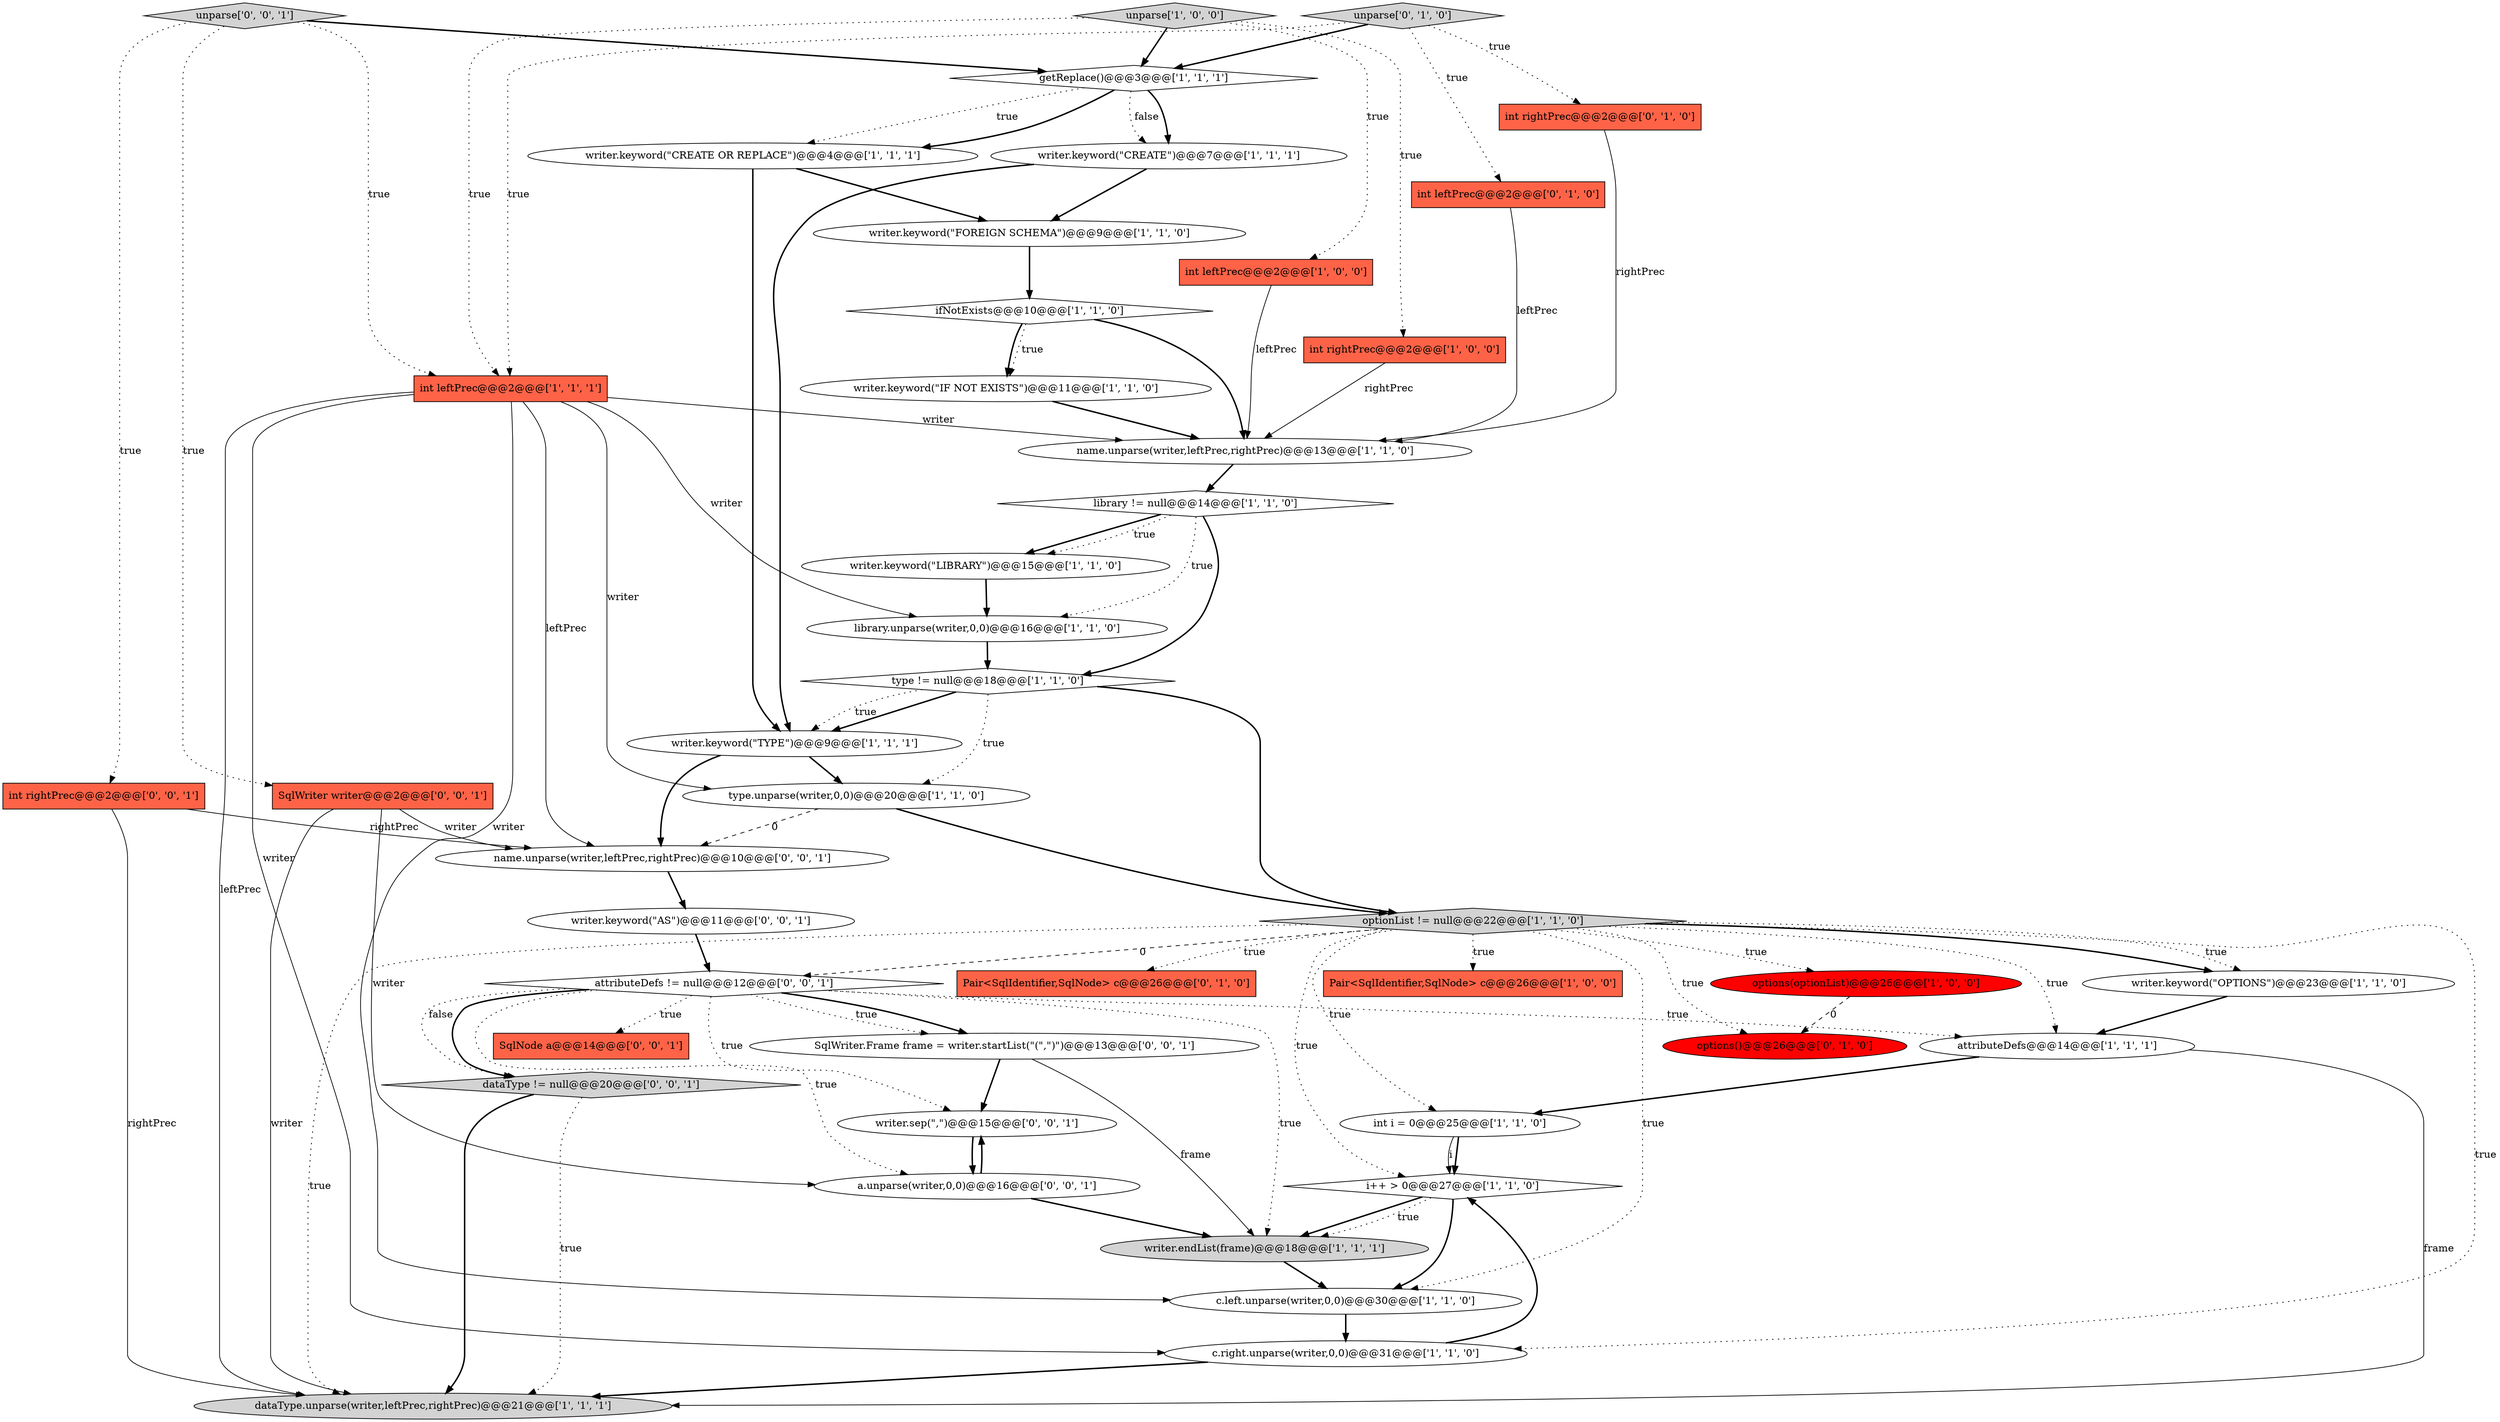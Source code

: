 digraph {
11 [style = filled, label = "options(optionList)@@@26@@@['1', '0', '0']", fillcolor = red, shape = ellipse image = "AAA1AAABBB1BBB"];
20 [style = filled, label = "int i = 0@@@25@@@['1', '1', '0']", fillcolor = white, shape = ellipse image = "AAA0AAABBB1BBB"];
1 [style = filled, label = "type != null@@@18@@@['1', '1', '0']", fillcolor = white, shape = diamond image = "AAA0AAABBB1BBB"];
14 [style = filled, label = "writer.keyword(\"CREATE\")@@@7@@@['1', '1', '1']", fillcolor = white, shape = ellipse image = "AAA0AAABBB1BBB"];
26 [style = filled, label = "c.left.unparse(writer,0,0)@@@30@@@['1', '1', '0']", fillcolor = white, shape = ellipse image = "AAA0AAABBB1BBB"];
31 [style = filled, label = "Pair<SqlIdentifier,SqlNode> c@@@26@@@['0', '1', '0']", fillcolor = tomato, shape = box image = "AAA0AAABBB2BBB"];
6 [style = filled, label = "ifNotExists@@@10@@@['1', '1', '0']", fillcolor = white, shape = diamond image = "AAA0AAABBB1BBB"];
24 [style = filled, label = "writer.endList(frame)@@@18@@@['1', '1', '1']", fillcolor = lightgray, shape = ellipse image = "AAA0AAABBB1BBB"];
30 [style = filled, label = "int rightPrec@@@2@@@['0', '1', '0']", fillcolor = tomato, shape = box image = "AAA0AAABBB2BBB"];
34 [style = filled, label = "SqlNode a@@@14@@@['0', '0', '1']", fillcolor = tomato, shape = box image = "AAA0AAABBB3BBB"];
37 [style = filled, label = "int rightPrec@@@2@@@['0', '0', '1']", fillcolor = tomato, shape = box image = "AAA0AAABBB3BBB"];
0 [style = filled, label = "int leftPrec@@@2@@@['1', '0', '0']", fillcolor = tomato, shape = box image = "AAA0AAABBB1BBB"];
29 [style = filled, label = "int leftPrec@@@2@@@['0', '1', '0']", fillcolor = tomato, shape = box image = "AAA0AAABBB2BBB"];
13 [style = filled, label = "int rightPrec@@@2@@@['1', '0', '0']", fillcolor = tomato, shape = box image = "AAA0AAABBB1BBB"];
21 [style = filled, label = "library != null@@@14@@@['1', '1', '0']", fillcolor = white, shape = diamond image = "AAA0AAABBB1BBB"];
18 [style = filled, label = "getReplace()@@@3@@@['1', '1', '1']", fillcolor = white, shape = diamond image = "AAA0AAABBB1BBB"];
40 [style = filled, label = "unparse['0', '0', '1']", fillcolor = lightgray, shape = diamond image = "AAA0AAABBB3BBB"];
17 [style = filled, label = "int leftPrec@@@2@@@['1', '1', '1']", fillcolor = tomato, shape = box image = "AAA0AAABBB1BBB"];
4 [style = filled, label = "writer.keyword(\"TYPE\")@@@9@@@['1', '1', '1']", fillcolor = white, shape = ellipse image = "AAA0AAABBB1BBB"];
41 [style = filled, label = "SqlWriter writer@@@2@@@['0', '0', '1']", fillcolor = tomato, shape = box image = "AAA0AAABBB3BBB"];
16 [style = filled, label = "library.unparse(writer,0,0)@@@16@@@['1', '1', '0']", fillcolor = white, shape = ellipse image = "AAA0AAABBB1BBB"];
5 [style = filled, label = "writer.keyword(\"CREATE OR REPLACE\")@@@4@@@['1', '1', '1']", fillcolor = white, shape = ellipse image = "AAA0AAABBB1BBB"];
3 [style = filled, label = "writer.keyword(\"IF NOT EXISTS\")@@@11@@@['1', '1', '0']", fillcolor = white, shape = ellipse image = "AAA0AAABBB1BBB"];
42 [style = filled, label = "writer.keyword(\"AS\")@@@11@@@['0', '0', '1']", fillcolor = white, shape = ellipse image = "AAA0AAABBB3BBB"];
35 [style = filled, label = "dataType != null@@@20@@@['0', '0', '1']", fillcolor = lightgray, shape = diamond image = "AAA0AAABBB3BBB"];
12 [style = filled, label = "i++ > 0@@@27@@@['1', '1', '0']", fillcolor = white, shape = diamond image = "AAA0AAABBB1BBB"];
27 [style = filled, label = "attributeDefs@@@14@@@['1', '1', '1']", fillcolor = white, shape = ellipse image = "AAA0AAABBB1BBB"];
10 [style = filled, label = "name.unparse(writer,leftPrec,rightPrec)@@@13@@@['1', '1', '0']", fillcolor = white, shape = ellipse image = "AAA0AAABBB1BBB"];
25 [style = filled, label = "c.right.unparse(writer,0,0)@@@31@@@['1', '1', '0']", fillcolor = white, shape = ellipse image = "AAA0AAABBB1BBB"];
9 [style = filled, label = "Pair<SqlIdentifier,SqlNode> c@@@26@@@['1', '0', '0']", fillcolor = tomato, shape = box image = "AAA0AAABBB1BBB"];
7 [style = filled, label = "type.unparse(writer,0,0)@@@20@@@['1', '1', '0']", fillcolor = white, shape = ellipse image = "AAA0AAABBB1BBB"];
8 [style = filled, label = "writer.keyword(\"FOREIGN SCHEMA\")@@@9@@@['1', '1', '0']", fillcolor = white, shape = ellipse image = "AAA0AAABBB1BBB"];
36 [style = filled, label = "attributeDefs != null@@@12@@@['0', '0', '1']", fillcolor = white, shape = diamond image = "AAA0AAABBB3BBB"];
33 [style = filled, label = "writer.sep(\",\")@@@15@@@['0', '0', '1']", fillcolor = white, shape = ellipse image = "AAA0AAABBB3BBB"];
38 [style = filled, label = "a.unparse(writer,0,0)@@@16@@@['0', '0', '1']", fillcolor = white, shape = ellipse image = "AAA0AAABBB3BBB"];
28 [style = filled, label = "unparse['0', '1', '0']", fillcolor = lightgray, shape = diamond image = "AAA0AAABBB2BBB"];
22 [style = filled, label = "optionList != null@@@22@@@['1', '1', '0']", fillcolor = lightgray, shape = diamond image = "AAA0AAABBB1BBB"];
32 [style = filled, label = "options()@@@26@@@['0', '1', '0']", fillcolor = red, shape = ellipse image = "AAA1AAABBB2BBB"];
43 [style = filled, label = "name.unparse(writer,leftPrec,rightPrec)@@@10@@@['0', '0', '1']", fillcolor = white, shape = ellipse image = "AAA0AAABBB3BBB"];
2 [style = filled, label = "dataType.unparse(writer,leftPrec,rightPrec)@@@21@@@['1', '1', '1']", fillcolor = lightgray, shape = ellipse image = "AAA0AAABBB1BBB"];
19 [style = filled, label = "writer.keyword(\"LIBRARY\")@@@15@@@['1', '1', '0']", fillcolor = white, shape = ellipse image = "AAA0AAABBB1BBB"];
23 [style = filled, label = "writer.keyword(\"OPTIONS\")@@@23@@@['1', '1', '0']", fillcolor = white, shape = ellipse image = "AAA0AAABBB1BBB"];
15 [style = filled, label = "unparse['1', '0', '0']", fillcolor = lightgray, shape = diamond image = "AAA0AAABBB1BBB"];
39 [style = filled, label = "SqlWriter.Frame frame = writer.startList(\"(\",\")\")@@@13@@@['0', '0', '1']", fillcolor = white, shape = ellipse image = "AAA0AAABBB3BBB"];
11->32 [style = dashed, label="0"];
6->3 [style = bold, label=""];
22->36 [style = dashed, label="0"];
22->31 [style = dotted, label="true"];
17->16 [style = solid, label="writer"];
29->10 [style = solid, label="leftPrec"];
43->42 [style = bold, label=""];
8->6 [style = bold, label=""];
40->37 [style = dotted, label="true"];
36->38 [style = dotted, label="true"];
28->30 [style = dotted, label="true"];
36->39 [style = dotted, label="true"];
35->2 [style = dotted, label="true"];
21->1 [style = bold, label=""];
20->12 [style = solid, label="i"];
6->3 [style = dotted, label="true"];
36->24 [style = dotted, label="true"];
40->41 [style = dotted, label="true"];
1->4 [style = bold, label=""];
28->18 [style = bold, label=""];
22->23 [style = dotted, label="true"];
21->19 [style = bold, label=""];
7->43 [style = dashed, label="0"];
1->4 [style = dotted, label="true"];
10->21 [style = bold, label=""];
28->17 [style = dotted, label="true"];
22->23 [style = bold, label=""];
25->2 [style = bold, label=""];
15->13 [style = dotted, label="true"];
15->17 [style = dotted, label="true"];
28->29 [style = dotted, label="true"];
27->2 [style = solid, label="frame"];
3->10 [style = bold, label=""];
22->20 [style = dotted, label="true"];
17->43 [style = solid, label="leftPrec"];
30->10 [style = solid, label="rightPrec"];
17->25 [style = solid, label="writer"];
37->2 [style = solid, label="rightPrec"];
18->5 [style = dotted, label="true"];
14->8 [style = bold, label=""];
13->10 [style = solid, label="rightPrec"];
21->16 [style = dotted, label="true"];
37->43 [style = solid, label="rightPrec"];
22->9 [style = dotted, label="true"];
22->32 [style = dotted, label="true"];
36->35 [style = bold, label=""];
38->33 [style = bold, label=""];
41->43 [style = solid, label="writer"];
27->20 [style = bold, label=""];
40->17 [style = dotted, label="true"];
14->4 [style = bold, label=""];
38->24 [style = bold, label=""];
22->25 [style = dotted, label="true"];
35->2 [style = bold, label=""];
17->2 [style = solid, label="leftPrec"];
41->38 [style = solid, label="writer"];
12->24 [style = bold, label=""];
15->0 [style = dotted, label="true"];
36->39 [style = bold, label=""];
4->7 [style = bold, label=""];
39->33 [style = bold, label=""];
19->16 [style = bold, label=""];
7->22 [style = bold, label=""];
24->26 [style = bold, label=""];
17->26 [style = solid, label="writer"];
22->26 [style = dotted, label="true"];
16->1 [style = bold, label=""];
6->10 [style = bold, label=""];
22->27 [style = dotted, label="true"];
5->4 [style = bold, label=""];
12->24 [style = dotted, label="true"];
41->2 [style = solid, label="writer"];
18->14 [style = dotted, label="false"];
36->33 [style = dotted, label="true"];
5->8 [style = bold, label=""];
39->24 [style = solid, label="frame"];
36->27 [style = dotted, label="true"];
4->43 [style = bold, label=""];
0->10 [style = solid, label="leftPrec"];
23->27 [style = bold, label=""];
36->35 [style = dotted, label="false"];
26->25 [style = bold, label=""];
17->10 [style = solid, label="writer"];
22->11 [style = dotted, label="true"];
40->18 [style = bold, label=""];
12->26 [style = bold, label=""];
42->36 [style = bold, label=""];
15->18 [style = bold, label=""];
22->12 [style = dotted, label="true"];
17->7 [style = solid, label="writer"];
22->2 [style = dotted, label="true"];
1->22 [style = bold, label=""];
1->7 [style = dotted, label="true"];
25->12 [style = bold, label=""];
18->5 [style = bold, label=""];
21->19 [style = dotted, label="true"];
20->12 [style = bold, label=""];
33->38 [style = bold, label=""];
36->34 [style = dotted, label="true"];
18->14 [style = bold, label=""];
}
